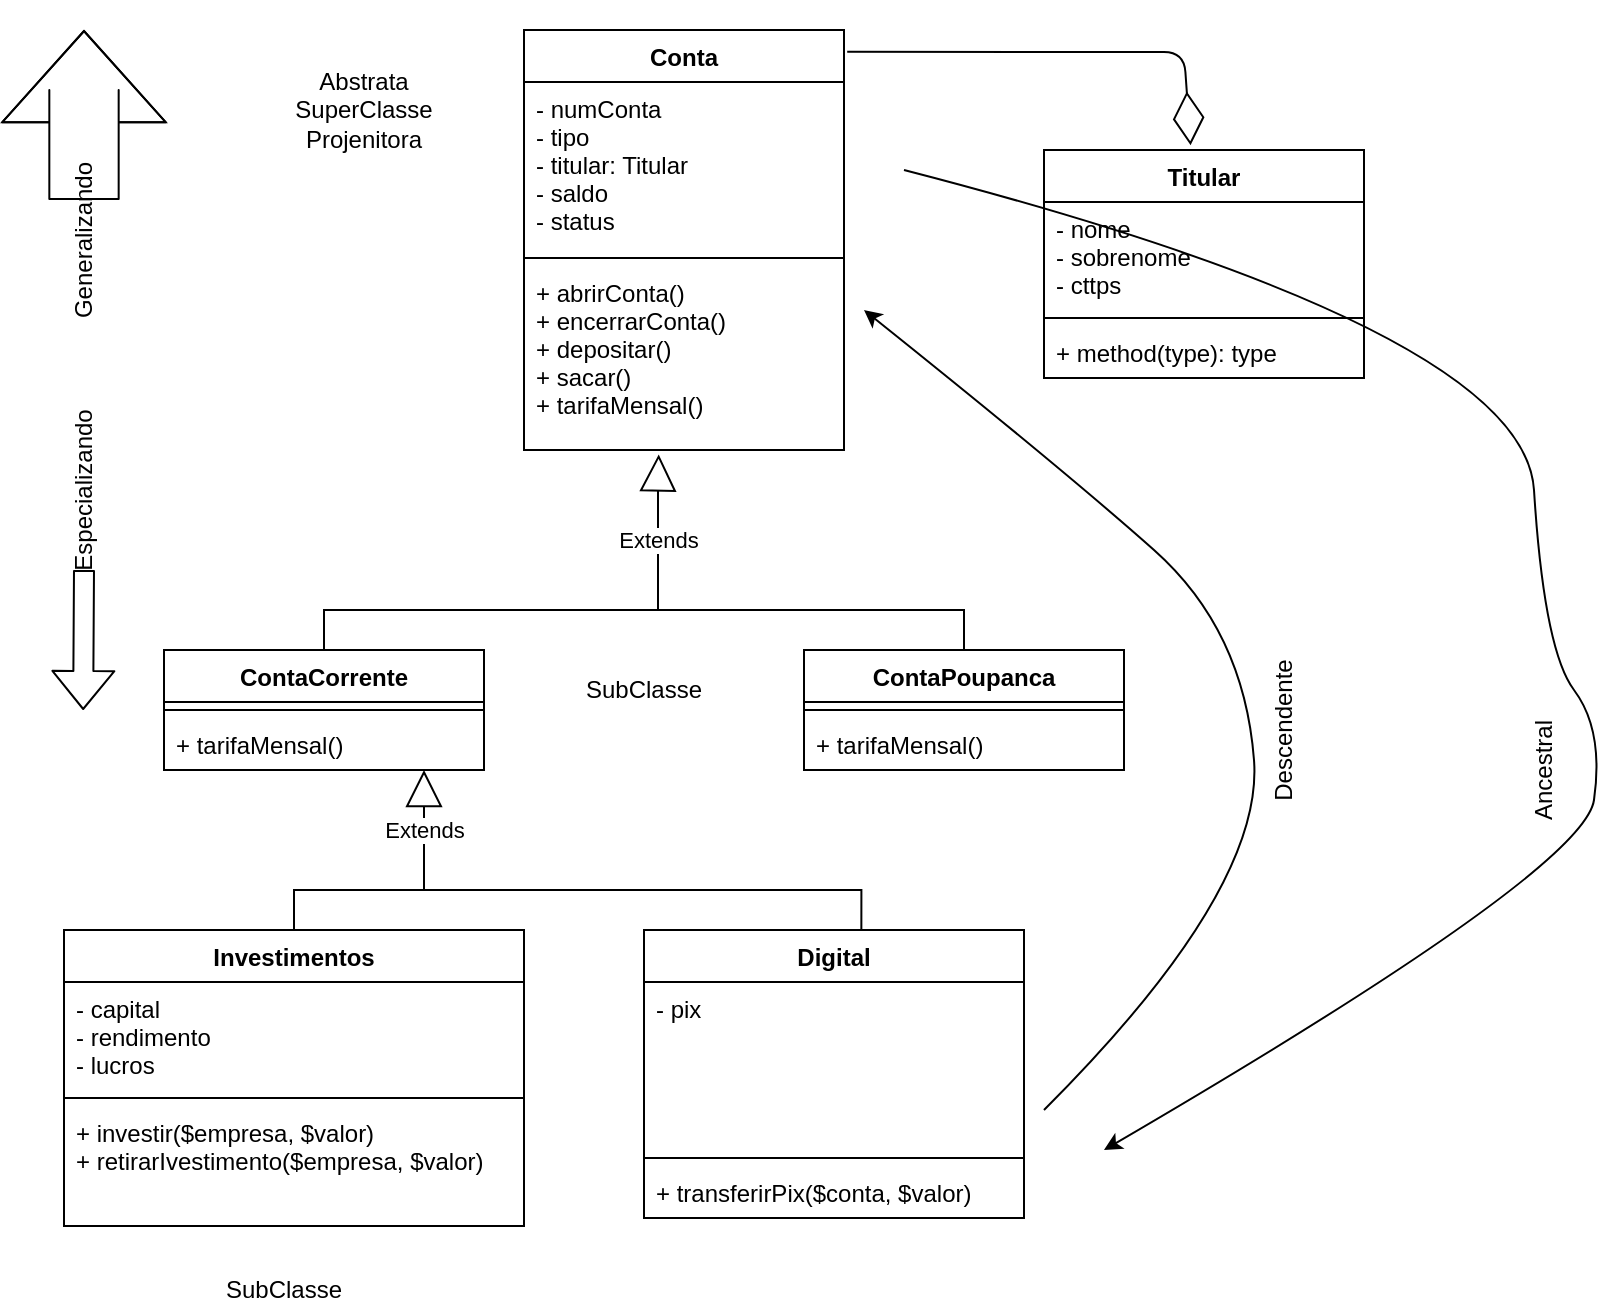 <mxfile version="15.3.8" type="device"><diagram id="BG9INiYfWc8NqG6vbPAB" name="Page-1"><mxGraphModel dx="2048" dy="1861" grid="1" gridSize="10" guides="1" tooltips="1" connect="1" arrows="1" fold="1" page="1" pageScale="1" pageWidth="827" pageHeight="1169" math="0" shadow="0"><root><mxCell id="0"/><mxCell id="1" parent="0"/><mxCell id="CPdnF2235RLwLwQqjwHH-1" value="Conta" style="swimlane;fontStyle=1;align=center;verticalAlign=top;childLayout=stackLayout;horizontal=1;startSize=26;horizontalStack=0;resizeParent=1;resizeParentMax=0;resizeLast=0;collapsible=1;marginBottom=0;" parent="1" vertex="1"><mxGeometry x="260" y="10" width="160" height="210" as="geometry"/></mxCell><mxCell id="CPdnF2235RLwLwQqjwHH-2" value="- numConta&#10;- tipo &#10;- titular: Titular&#10;- saldo&#10;- status" style="text;strokeColor=none;fillColor=none;align=left;verticalAlign=top;spacingLeft=4;spacingRight=4;overflow=hidden;rotatable=0;points=[[0,0.5],[1,0.5]];portConstraint=eastwest;" parent="CPdnF2235RLwLwQqjwHH-1" vertex="1"><mxGeometry y="26" width="160" height="84" as="geometry"/></mxCell><mxCell id="CPdnF2235RLwLwQqjwHH-3" value="" style="line;strokeWidth=1;fillColor=none;align=left;verticalAlign=middle;spacingTop=-1;spacingLeft=3;spacingRight=3;rotatable=0;labelPosition=right;points=[];portConstraint=eastwest;" parent="CPdnF2235RLwLwQqjwHH-1" vertex="1"><mxGeometry y="110" width="160" height="8" as="geometry"/></mxCell><mxCell id="CPdnF2235RLwLwQqjwHH-4" value="+ abrirConta()&#10;+ encerrarConta()&#10;+ depositar()&#10;+ sacar()&#10;+ tarifaMensal()&#10;" style="text;strokeColor=none;fillColor=none;align=left;verticalAlign=top;spacingLeft=4;spacingRight=4;overflow=hidden;rotatable=0;points=[[0,0.5],[1,0.5]];portConstraint=eastwest;" parent="CPdnF2235RLwLwQqjwHH-1" vertex="1"><mxGeometry y="118" width="160" height="92" as="geometry"/></mxCell><mxCell id="CPdnF2235RLwLwQqjwHH-18" style="edgeStyle=orthogonalEdgeStyle;rounded=0;orthogonalLoop=1;jettySize=auto;html=1;entryX=0.5;entryY=0;entryDx=0;entryDy=0;endArrow=none;endFill=0;" parent="1" source="CPdnF2235RLwLwQqjwHH-10" target="CPdnF2235RLwLwQqjwHH-14" edge="1"><mxGeometry relative="1" as="geometry"><Array as="points"><mxPoint x="160" y="299.97"/><mxPoint x="480" y="299.97"/></Array></mxGeometry></mxCell><mxCell id="CPdnF2235RLwLwQqjwHH-10" value="ContaCorrente" style="swimlane;fontStyle=1;align=center;verticalAlign=top;childLayout=stackLayout;horizontal=1;startSize=26;horizontalStack=0;resizeParent=1;resizeParentMax=0;resizeLast=0;collapsible=1;marginBottom=0;" parent="1" vertex="1"><mxGeometry x="80" y="319.97" width="160" height="60" as="geometry"/></mxCell><mxCell id="CPdnF2235RLwLwQqjwHH-12" value="" style="line;strokeWidth=1;fillColor=none;align=left;verticalAlign=middle;spacingTop=-1;spacingLeft=3;spacingRight=3;rotatable=0;labelPosition=right;points=[];portConstraint=eastwest;" parent="CPdnF2235RLwLwQqjwHH-10" vertex="1"><mxGeometry y="26" width="160" height="8" as="geometry"/></mxCell><mxCell id="CPdnF2235RLwLwQqjwHH-13" value="+ tarifaMensal()" style="text;strokeColor=none;fillColor=none;align=left;verticalAlign=top;spacingLeft=4;spacingRight=4;overflow=hidden;rotatable=0;points=[[0,0.5],[1,0.5]];portConstraint=eastwest;" parent="CPdnF2235RLwLwQqjwHH-10" vertex="1"><mxGeometry y="34" width="160" height="26" as="geometry"/></mxCell><mxCell id="CPdnF2235RLwLwQqjwHH-14" value="ContaPoupanca" style="swimlane;fontStyle=1;align=center;verticalAlign=top;childLayout=stackLayout;horizontal=1;startSize=26;horizontalStack=0;resizeParent=1;resizeParentMax=0;resizeLast=0;collapsible=1;marginBottom=0;" parent="1" vertex="1"><mxGeometry x="400" y="319.97" width="160" height="60" as="geometry"/></mxCell><mxCell id="CPdnF2235RLwLwQqjwHH-16" value="" style="line;strokeWidth=1;fillColor=none;align=left;verticalAlign=middle;spacingTop=-1;spacingLeft=3;spacingRight=3;rotatable=0;labelPosition=right;points=[];portConstraint=eastwest;" parent="CPdnF2235RLwLwQqjwHH-14" vertex="1"><mxGeometry y="26" width="160" height="8" as="geometry"/></mxCell><mxCell id="CPdnF2235RLwLwQqjwHH-17" value="+ tarifaMensal()" style="text;strokeColor=none;fillColor=none;align=left;verticalAlign=top;spacingLeft=4;spacingRight=4;overflow=hidden;rotatable=0;points=[[0,0.5],[1,0.5]];portConstraint=eastwest;" parent="CPdnF2235RLwLwQqjwHH-14" vertex="1"><mxGeometry y="34" width="160" height="26" as="geometry"/></mxCell><mxCell id="CPdnF2235RLwLwQqjwHH-19" value="Extends" style="endArrow=block;endSize=16;endFill=0;html=1;rounded=0;edgeStyle=orthogonalEdgeStyle;entryX=0.421;entryY=1.024;entryDx=0;entryDy=0;entryPerimeter=0;" parent="1" target="CPdnF2235RLwLwQqjwHH-4" edge="1"><mxGeometry width="160" relative="1" as="geometry"><mxPoint x="320" y="300" as="sourcePoint"/><mxPoint x="400" y="200" as="targetPoint"/><Array as="points"><mxPoint x="327" y="300"/><mxPoint x="327" y="240"/></Array></mxGeometry></mxCell><mxCell id="3CEGjO8kwID3dnkysyDo-1" value="Titular" style="swimlane;fontStyle=1;align=center;verticalAlign=top;childLayout=stackLayout;horizontal=1;startSize=26;horizontalStack=0;resizeParent=1;resizeParentMax=0;resizeLast=0;collapsible=1;marginBottom=0;" vertex="1" parent="1"><mxGeometry x="520" y="70" width="160" height="114" as="geometry"/></mxCell><mxCell id="3CEGjO8kwID3dnkysyDo-2" value="- nome&#10;- sobrenome&#10;- cttps" style="text;strokeColor=none;fillColor=none;align=left;verticalAlign=top;spacingLeft=4;spacingRight=4;overflow=hidden;rotatable=0;points=[[0,0.5],[1,0.5]];portConstraint=eastwest;" vertex="1" parent="3CEGjO8kwID3dnkysyDo-1"><mxGeometry y="26" width="160" height="54" as="geometry"/></mxCell><mxCell id="3CEGjO8kwID3dnkysyDo-3" value="" style="line;strokeWidth=1;fillColor=none;align=left;verticalAlign=middle;spacingTop=-1;spacingLeft=3;spacingRight=3;rotatable=0;labelPosition=right;points=[];portConstraint=eastwest;" vertex="1" parent="3CEGjO8kwID3dnkysyDo-1"><mxGeometry y="80" width="160" height="8" as="geometry"/></mxCell><mxCell id="3CEGjO8kwID3dnkysyDo-4" value="+ method(type): type" style="text;strokeColor=none;fillColor=none;align=left;verticalAlign=top;spacingLeft=4;spacingRight=4;overflow=hidden;rotatable=0;points=[[0,0.5],[1,0.5]];portConstraint=eastwest;" vertex="1" parent="3CEGjO8kwID3dnkysyDo-1"><mxGeometry y="88" width="160" height="26" as="geometry"/></mxCell><mxCell id="3CEGjO8kwID3dnkysyDo-5" value="" style="endArrow=diamondThin;endFill=0;endSize=24;html=1;exitX=1.01;exitY=0.052;exitDx=0;exitDy=0;exitPerimeter=0;entryX=0.458;entryY=-0.021;entryDx=0;entryDy=0;entryPerimeter=0;" edge="1" parent="1" source="CPdnF2235RLwLwQqjwHH-1" target="3CEGjO8kwID3dnkysyDo-1"><mxGeometry width="160" relative="1" as="geometry"><mxPoint x="440" y="20" as="sourcePoint"/><mxPoint x="600" y="60" as="targetPoint"/><Array as="points"><mxPoint x="590" y="21"/></Array></mxGeometry></mxCell><mxCell id="3CEGjO8kwID3dnkysyDo-24" style="edgeStyle=orthogonalEdgeStyle;rounded=0;orthogonalLoop=1;jettySize=auto;html=1;entryX=0.572;entryY=0.005;entryDx=0;entryDy=0;entryPerimeter=0;endArrow=none;endFill=0;" edge="1" parent="1" source="3CEGjO8kwID3dnkysyDo-6" target="3CEGjO8kwID3dnkysyDo-20"><mxGeometry relative="1" as="geometry"><Array as="points"><mxPoint x="145" y="440"/><mxPoint x="429" y="440"/></Array></mxGeometry></mxCell><mxCell id="3CEGjO8kwID3dnkysyDo-6" value="Investimentos" style="swimlane;fontStyle=1;align=center;verticalAlign=top;childLayout=stackLayout;horizontal=1;startSize=26;horizontalStack=0;resizeParent=1;resizeParentMax=0;resizeLast=0;collapsible=1;marginBottom=0;" vertex="1" parent="1"><mxGeometry x="30" y="460" width="230" height="148" as="geometry"/></mxCell><mxCell id="3CEGjO8kwID3dnkysyDo-7" value="- capital&#10;- rendimento&#10;- lucros" style="text;strokeColor=none;fillColor=none;align=left;verticalAlign=top;spacingLeft=4;spacingRight=4;overflow=hidden;rotatable=0;points=[[0,0.5],[1,0.5]];portConstraint=eastwest;" vertex="1" parent="3CEGjO8kwID3dnkysyDo-6"><mxGeometry y="26" width="230" height="54" as="geometry"/></mxCell><mxCell id="3CEGjO8kwID3dnkysyDo-8" value="" style="line;strokeWidth=1;fillColor=none;align=left;verticalAlign=middle;spacingTop=-1;spacingLeft=3;spacingRight=3;rotatable=0;labelPosition=right;points=[];portConstraint=eastwest;" vertex="1" parent="3CEGjO8kwID3dnkysyDo-6"><mxGeometry y="80" width="230" height="8" as="geometry"/></mxCell><mxCell id="3CEGjO8kwID3dnkysyDo-9" value="+ investir($empresa, $valor)&#10;+ retirarIvestimento($empresa, $valor)&#10;&#10;" style="text;strokeColor=none;fillColor=none;align=left;verticalAlign=top;spacingLeft=4;spacingRight=4;overflow=hidden;rotatable=0;points=[[0,0.5],[1,0.5]];portConstraint=eastwest;" vertex="1" parent="3CEGjO8kwID3dnkysyDo-6"><mxGeometry y="88" width="230" height="60" as="geometry"/></mxCell><mxCell id="3CEGjO8kwID3dnkysyDo-12" value="Abstrata&lt;br&gt;SuperClasse&lt;br&gt;Projenitora" style="text;html=1;strokeColor=none;fillColor=none;align=center;verticalAlign=middle;whiteSpace=wrap;rounded=0;" vertex="1" parent="1"><mxGeometry x="130" y="20" width="100" height="60" as="geometry"/></mxCell><mxCell id="3CEGjO8kwID3dnkysyDo-13" value="SubClasse" style="text;html=1;strokeColor=none;fillColor=none;align=center;verticalAlign=middle;whiteSpace=wrap;rounded=0;" vertex="1" parent="1"><mxGeometry x="270" y="330" width="100" height="20" as="geometry"/></mxCell><mxCell id="3CEGjO8kwID3dnkysyDo-15" value="Generalizando&lt;br&gt;" style="text;html=1;strokeColor=none;fillColor=none;align=center;verticalAlign=middle;whiteSpace=wrap;rounded=0;rotation=-90;" vertex="1" parent="1"><mxGeometry x="20" y="105" width="40" height="20" as="geometry"/></mxCell><mxCell id="3CEGjO8kwID3dnkysyDo-16" value="" style="shape=flexArrow;endArrow=classic;html=1;endWidth=46;endSize=14.863;width=34.667;" edge="1" parent="1" source="3CEGjO8kwID3dnkysyDo-15"><mxGeometry width="50" height="50" relative="1" as="geometry"><mxPoint x="40" y="80" as="sourcePoint"/><mxPoint x="40" y="10" as="targetPoint"/><Array as="points"><mxPoint x="40" y="40"/></Array></mxGeometry></mxCell><mxCell id="3CEGjO8kwID3dnkysyDo-18" value="Especializando" style="text;html=1;strokeColor=none;fillColor=none;align=center;verticalAlign=middle;whiteSpace=wrap;rounded=0;rotation=-90;" vertex="1" parent="1"><mxGeometry x="20.0" y="230" width="40" height="20" as="geometry"/></mxCell><mxCell id="3CEGjO8kwID3dnkysyDo-19" value="" style="shape=flexArrow;endArrow=classic;html=1;" edge="1" parent="1"><mxGeometry width="50" height="50" relative="1" as="geometry"><mxPoint x="40" y="280" as="sourcePoint"/><mxPoint x="39.58" y="350" as="targetPoint"/></mxGeometry></mxCell><mxCell id="3CEGjO8kwID3dnkysyDo-20" value="Digital" style="swimlane;fontStyle=1;align=center;verticalAlign=top;childLayout=stackLayout;horizontal=1;startSize=26;horizontalStack=0;resizeParent=1;resizeParentMax=0;resizeLast=0;collapsible=1;marginBottom=0;" vertex="1" parent="1"><mxGeometry x="320" y="460" width="190" height="144" as="geometry"/></mxCell><mxCell id="3CEGjO8kwID3dnkysyDo-21" value="- pix" style="text;strokeColor=none;fillColor=none;align=left;verticalAlign=top;spacingLeft=4;spacingRight=4;overflow=hidden;rotatable=0;points=[[0,0.5],[1,0.5]];portConstraint=eastwest;" vertex="1" parent="3CEGjO8kwID3dnkysyDo-20"><mxGeometry y="26" width="190" height="84" as="geometry"/></mxCell><mxCell id="3CEGjO8kwID3dnkysyDo-22" value="" style="line;strokeWidth=1;fillColor=none;align=left;verticalAlign=middle;spacingTop=-1;spacingLeft=3;spacingRight=3;rotatable=0;labelPosition=right;points=[];portConstraint=eastwest;" vertex="1" parent="3CEGjO8kwID3dnkysyDo-20"><mxGeometry y="110" width="190" height="8" as="geometry"/></mxCell><mxCell id="3CEGjO8kwID3dnkysyDo-23" value="+ transferirPix($conta, $valor)" style="text;strokeColor=none;fillColor=none;align=left;verticalAlign=top;spacingLeft=4;spacingRight=4;overflow=hidden;rotatable=0;points=[[0,0.5],[1,0.5]];portConstraint=eastwest;" vertex="1" parent="3CEGjO8kwID3dnkysyDo-20"><mxGeometry y="118" width="190" height="26" as="geometry"/></mxCell><mxCell id="3CEGjO8kwID3dnkysyDo-25" value="Extends" style="endArrow=block;endSize=16;endFill=0;html=1;" edge="1" parent="1"><mxGeometry width="160" relative="1" as="geometry"><mxPoint x="210" y="440" as="sourcePoint"/><mxPoint x="210" y="380" as="targetPoint"/></mxGeometry></mxCell><mxCell id="3CEGjO8kwID3dnkysyDo-27" value="" style="curved=1;endArrow=classic;html=1;" edge="1" parent="1"><mxGeometry width="50" height="50" relative="1" as="geometry"><mxPoint x="520" y="550" as="sourcePoint"/><mxPoint x="430" y="150" as="targetPoint"/><Array as="points"><mxPoint x="630" y="440"/><mxPoint x="620" y="310"/><mxPoint x="530" y="230"/></Array></mxGeometry></mxCell><mxCell id="3CEGjO8kwID3dnkysyDo-29" value="Ancestral&lt;br&gt;" style="text;html=1;strokeColor=none;fillColor=none;align=center;verticalAlign=middle;whiteSpace=wrap;rounded=0;rotation=-90;" vertex="1" parent="1"><mxGeometry x="750" y="370" width="40" height="20" as="geometry"/></mxCell><mxCell id="3CEGjO8kwID3dnkysyDo-30" value="" style="curved=1;endArrow=classic;html=1;" edge="1" parent="1"><mxGeometry width="50" height="50" relative="1" as="geometry"><mxPoint x="450" y="80" as="sourcePoint"/><mxPoint x="550" y="570" as="targetPoint"/><Array as="points"><mxPoint x="760" y="160"/><mxPoint x="770" y="320"/><mxPoint x="800" y="360"/><mxPoint x="790" y="430"/></Array></mxGeometry></mxCell><mxCell id="3CEGjO8kwID3dnkysyDo-31" value="Descendente&lt;br&gt;" style="text;html=1;strokeColor=none;fillColor=none;align=center;verticalAlign=middle;whiteSpace=wrap;rounded=0;rotation=-90;" vertex="1" parent="1"><mxGeometry x="620" y="350" width="40" height="20" as="geometry"/></mxCell><mxCell id="3CEGjO8kwID3dnkysyDo-32" value="SubClasse" style="text;html=1;strokeColor=none;fillColor=none;align=center;verticalAlign=middle;whiteSpace=wrap;rounded=0;" vertex="1" parent="1"><mxGeometry x="90" y="630" width="100" height="20" as="geometry"/></mxCell></root></mxGraphModel></diagram></mxfile>